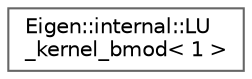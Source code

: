 digraph "类继承关系图"
{
 // LATEX_PDF_SIZE
  bgcolor="transparent";
  edge [fontname=Helvetica,fontsize=10,labelfontname=Helvetica,labelfontsize=10];
  node [fontname=Helvetica,fontsize=10,shape=box,height=0.2,width=0.4];
  rankdir="LR";
  Node0 [id="Node000000",label="Eigen::internal::LU\l_kernel_bmod\< 1 \>",height=0.2,width=0.4,color="grey40", fillcolor="white", style="filled",URL="$struct_eigen_1_1internal_1_1_l_u__kernel__bmod_3_011_01_4.html",tooltip=" "];
}
